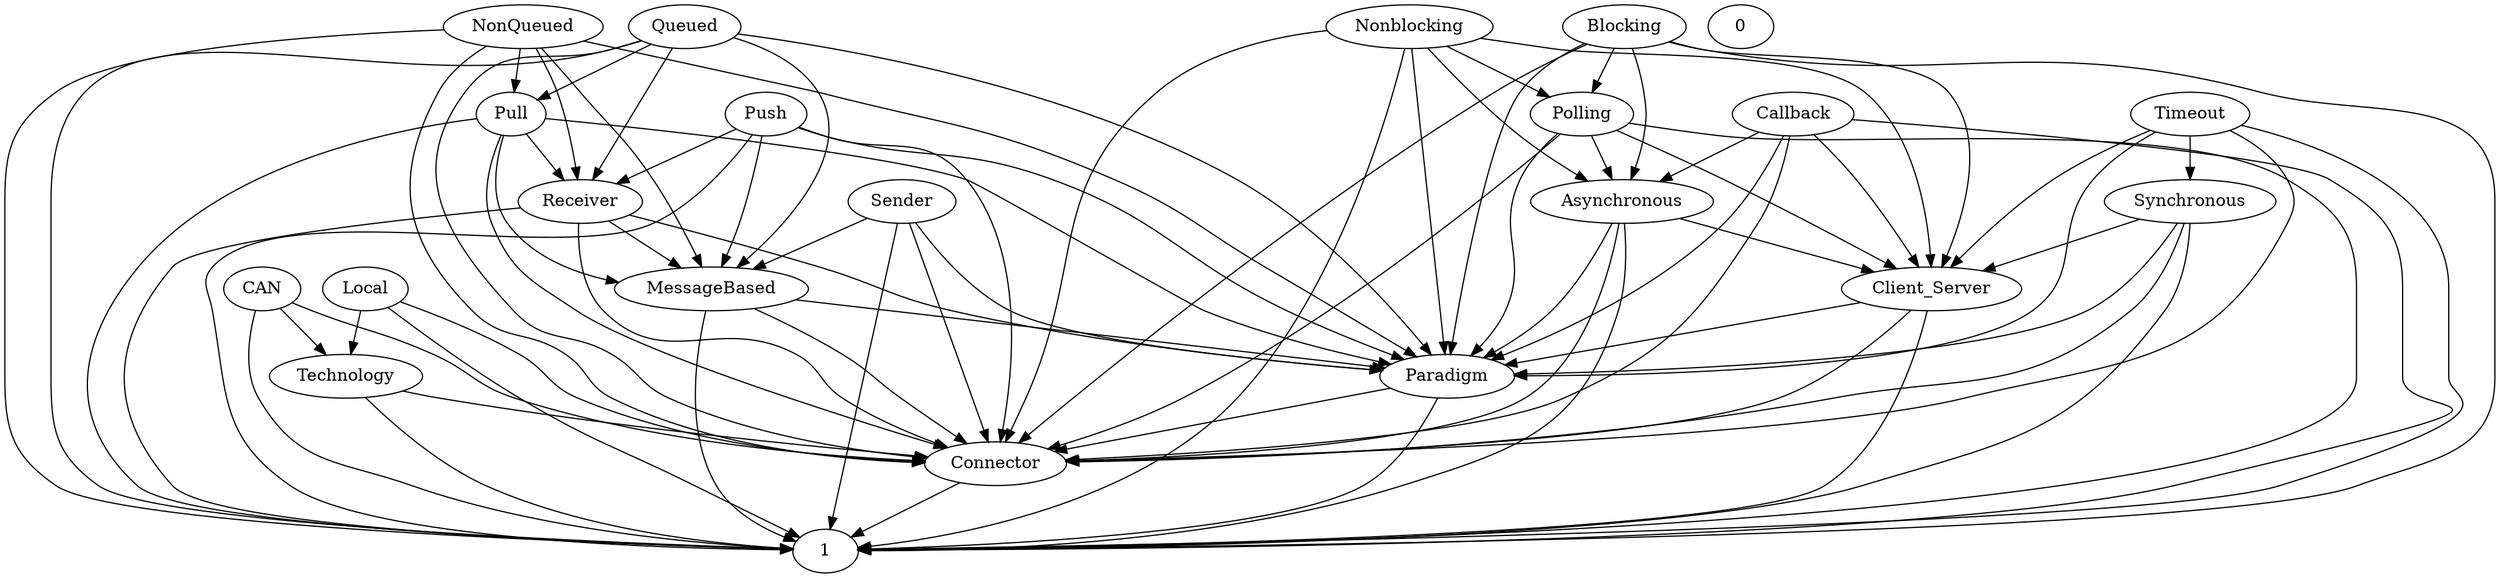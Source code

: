 digraph G {
  CAN;
  Polling;
  Push;
  Nonblocking;
  Paradigm;
  MessageBased;
  Pull;
  Sender;
  NonQueued;
  Client_Server;
  Technology;
  Synchronous;
  Local;
  Connector;
  Blocking;
  Receiver;
  Queued;
  Asynchronous;
  0;
  1;
  Callback;
  Timeout;
  NonQueued -> Pull;
  Callback -> Asynchronous;
  Queued -> Pull;
  Paradigm -> Connector;
  Client_Server -> Paradigm;
  Push -> Receiver;
  Asynchronous -> Client_Server;
  Blocking -> Polling;
  Receiver -> MessageBased;
  Local -> Technology;
  Connector -> 1;
  Technology -> Connector;
  Pull -> Receiver;
  CAN -> Technology;
  Nonblocking -> Polling;
  Sender -> MessageBased;
  Timeout -> Synchronous;
  Polling -> Asynchronous;
  Synchronous -> Client_Server;
  MessageBased -> Paradigm;
  CAN -> Connector;
  Polling -> Client_Server;
  Push -> MessageBased;
  Nonblocking -> Client_Server;
  Nonblocking -> Asynchronous;
  Paradigm -> 1;
  MessageBased -> Connector;
  MessageBased -> 1;
  Pull -> MessageBased;
  Sender -> Connector;
  Sender -> Paradigm;
  Sender -> 1;
  NonQueued -> MessageBased;
  NonQueued -> Receiver;
  Client_Server -> Connector;
  Client_Server -> 1;
  Technology -> 1;
  Synchronous -> Connector;
  Synchronous -> Paradigm;
  Synchronous -> 1;
  Local -> Connector;
  Local -> 1;
  Blocking -> Client_Server;
  Blocking -> Asynchronous;
  Receiver -> Connector;
  Receiver -> Paradigm;
  Receiver -> 1;
  Queued -> MessageBased;
  Queued -> Receiver;
  Asynchronous -> Connector;
  Asynchronous -> Paradigm;
  Asynchronous -> 1;
  Callback -> Connector;
  Callback -> Paradigm;
  Callback -> Client_Server;
  Callback -> 1;
  Timeout -> Connector;
  Timeout -> Paradigm;
  Timeout -> Client_Server;
  Timeout -> 1;
  CAN -> 1;
  Polling -> Connector;
  Polling -> Paradigm;
  Polling -> 1;
  Push -> Connector;
  Push -> Paradigm;
  Push -> 1;
  Nonblocking -> Connector;
  Nonblocking -> Paradigm;
  Nonblocking -> 1;
  Pull -> Connector;
  Pull -> Paradigm;
  Pull -> 1;
  NonQueued -> Connector;
  NonQueued -> Paradigm;
  NonQueued -> 1;
  Blocking -> Connector;
  Blocking -> Paradigm;
  Blocking -> 1;
  Queued -> Connector;
  Queued -> Paradigm;
  Queued -> 1;
}

